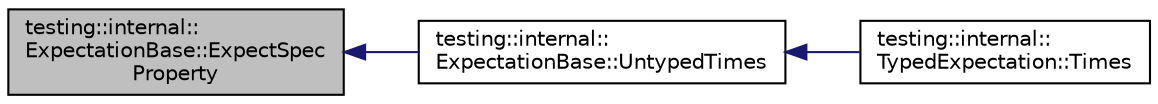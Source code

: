 digraph "testing::internal::ExpectationBase::ExpectSpecProperty"
{
  edge [fontname="Helvetica",fontsize="10",labelfontname="Helvetica",labelfontsize="10"];
  node [fontname="Helvetica",fontsize="10",shape=record];
  rankdir="LR";
  Node99 [label="testing::internal::\lExpectationBase::ExpectSpec\lProperty",height=0.2,width=0.4,color="black", fillcolor="grey75", style="filled", fontcolor="black"];
  Node99 -> Node100 [dir="back",color="midnightblue",fontsize="10",style="solid",fontname="Helvetica"];
  Node100 [label="testing::internal::\lExpectationBase::UntypedTimes",height=0.2,width=0.4,color="black", fillcolor="white", style="filled",URL="$d6/de4/classtesting_1_1internal_1_1_expectation_base.html#a05bbd7fea6ea3c740ea095ea7462bc07"];
  Node100 -> Node101 [dir="back",color="midnightblue",fontsize="10",style="solid",fontname="Helvetica"];
  Node101 [label="testing::internal::\lTypedExpectation::Times",height=0.2,width=0.4,color="black", fillcolor="white", style="filled",URL="$d2/d4b/classtesting_1_1internal_1_1_typed_expectation.html#a9a4c34ee5c6e6adc880a22f61f33da57"];
}

